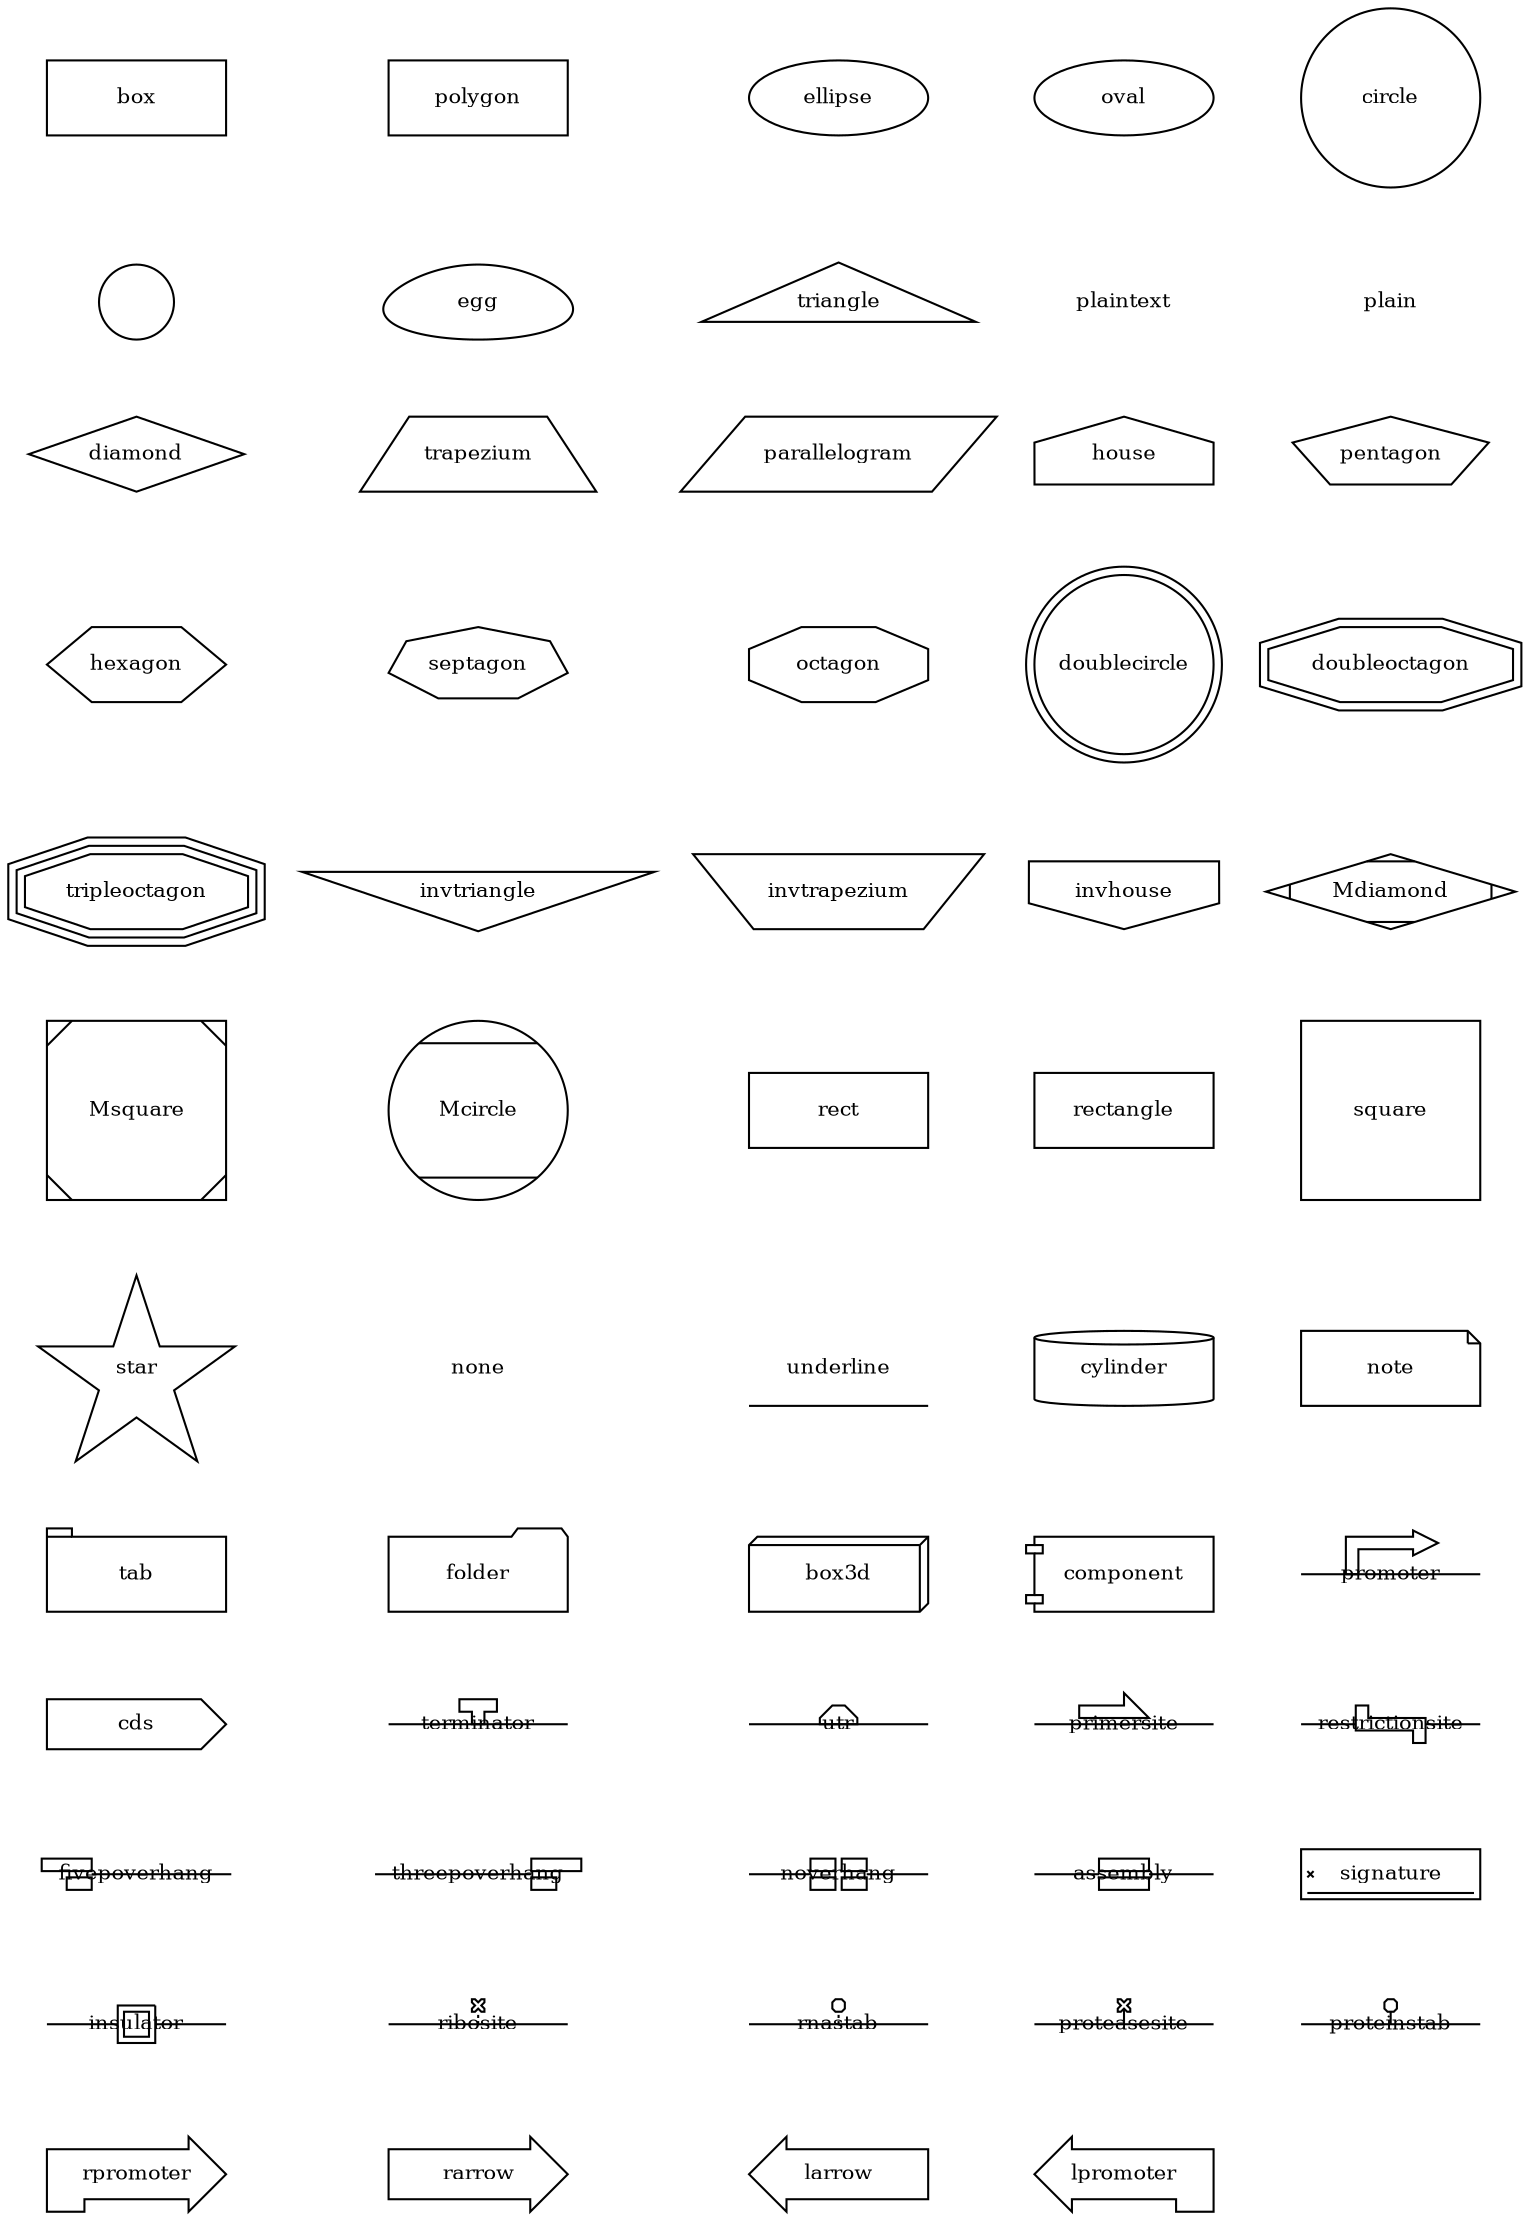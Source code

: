 digraph LAYOUT {
	node [style=filled, fillcolor=white, fontsize=10, width=1.2, height=0.5];
	{
		rank=same;
		n11[shape="box", label="box"];
		n12[shape="polygon", label="polygon"];
		n13[shape="ellipse", label="ellipse"];
		n14[shape="oval", label="oval"];
		n15[shape="circle", label="circle"];
	}
	{
		rank=same;
		n21[shape="point", label="point"];
		n22[shape="egg", label="egg"];
		n23[shape="triangle", label="triangle"];
		n24[shape="plaintext", label="plaintext"];
		n25[shape="plain", label="plain"];
	}
	{
		rank=same;
		n31[shape="diamond", label="diamond"];
		n32[shape="trapezium", label="trapezium"];
		n33[shape="parallelogram", label="parallelogram"];
		n34[shape="house", label="house"];
		n35[shape="pentagon", label="pentagon"];
	}
	{
		rank=same;
		n41[shape="hexagon", label="hexagon"];
		n42[shape="septagon", label="septagon"];
		n43[shape="octagon", label="octagon"];
		n44[shape="doublecircle", label="doublecircle"];
		n45[shape="doubleoctagon", label="doubleoctagon"];
	}
	{
		rank=same;
		n51[shape="tripleoctagon", label="tripleoctagon"];
		n52[shape="invtriangle", label="invtriangle"];
		n53[shape="invtrapezium", label="invtrapezium"];
		n54[shape="invhouse", label="invhouse"];
		n55[shape="Mdiamond", label="Mdiamond"];
	}
	{
		rank=same;
		n61[shape="Msquare", label="Msquare"];
		n62[shape="Mcircle", label="Mcircle"];
		n63[shape="rect", label="rect"];
		n64[shape="rectangle", label="rectangle"];
		n65[shape="square", label="square"];
	}
	{
		rank=same;
		n71[shape="star", label="star"];
		n72[shape="none", label="none"];
		n73[shape="underline", label="underline"];
		n74[shape="cylinder", label="cylinder"];
		n75[shape="note", label="note"];
	}
	{
		rank=same;
		n81[shape="tab", label="tab"];
		n82[shape="folder", label="folder"];
		n83[shape="box3d", label="box3d"];
		n84[shape="component", label="component"];
		n85[shape="promoter", label="promoter"];
	}
	{
		rank=same;
		n91[shape="cds", label="cds"];
		n92[shape="terminator", label="terminator"];
		n93[shape="utr", label="utr"];
		n94[shape="primersite", label="primersite"];
		n95[shape="restrictionsite", label="restrictionsite"];
	}
	{
		rank=same;
		na1[shape="fivepoverhang", label="fivepoverhang"];
		na2[shape="threepoverhang", label="threepoverhang"];
		na3[shape="noverhang", label="noverhang"];
		na4[shape="assembly", label="assembly"];
		na5[shape="signature", label="signature"];
	}
	{
		rank=same;
		nb1[shape="insulator", label="insulator"];
		nb2[shape="ribosite", label="ribosite"];
		nb3[shape="rnastab", label="rnastab"];
		nb4[shape="proteasesite", label="proteasesite"];
		nb5[shape="proteinstab", label="proteinstab"];
	}
	{
		rank=same;
		nc1[shape="rpromoter", label="rpromoter"];
		nc2[shape="rarrow", label="rarrow"];
		nc3[shape="larrow", label="larrow"];
		nc4[shape="lpromoter", label="lpromoter"];
	}
	n11 -> n21 -> n31 -> n41 -> n51 -> n61 -> n71 -> n81 -> n91 -> na1 -> nb1 ->nc1 [style=invis];
	n12 -> n22 -> n32 -> n42 -> n52 -> n62 -> n72 -> n82 -> n92 -> na2 -> nb2 ->nc2 [style=invis];
	n13 -> n23 -> n33 -> n43 -> n53 -> n63 -> n73 -> n83 -> n93 -> na3 -> nb3 ->nc3 [style=invis];
	n14 -> n24 -> n34 -> n44 -> n54 -> n64 -> n74 -> n84 -> n94 -> na4 -> nb4 ->nc4 [style=invis];
	n15 -> n25 -> n35 -> n45 -> n55 -> n65 -> n75 -> n85 -> n95 -> na5 -> nb5 [style=invis];
}
